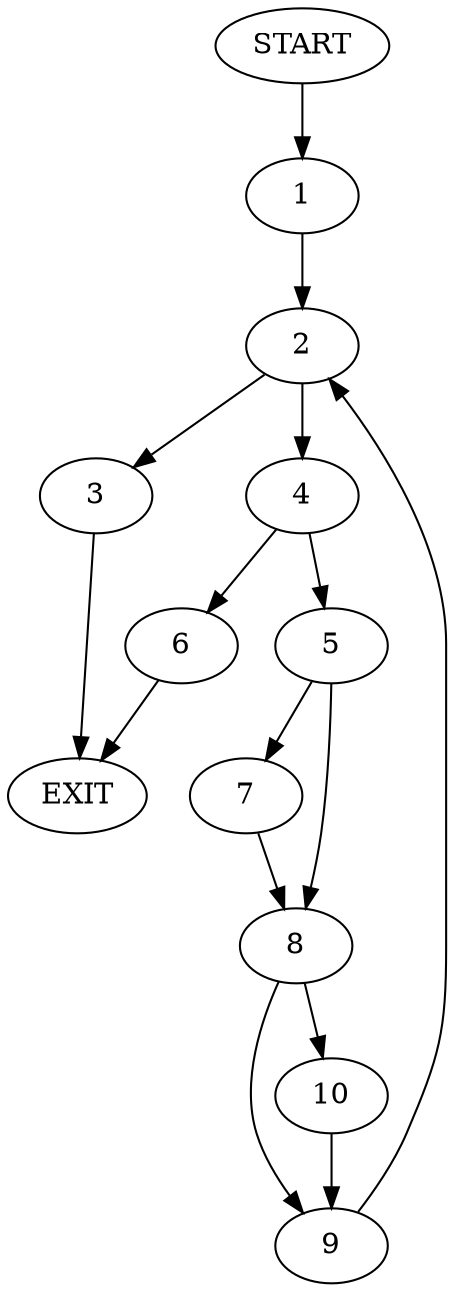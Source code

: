 digraph {
0 [label="START"]
11 [label="EXIT"]
0 -> 1
1 -> 2
2 -> 3
2 -> 4
3 -> 11
4 -> 5
4 -> 6
6 -> 11
5 -> 7
5 -> 8
7 -> 8
8 -> 9
8 -> 10
9 -> 2
10 -> 9
}
